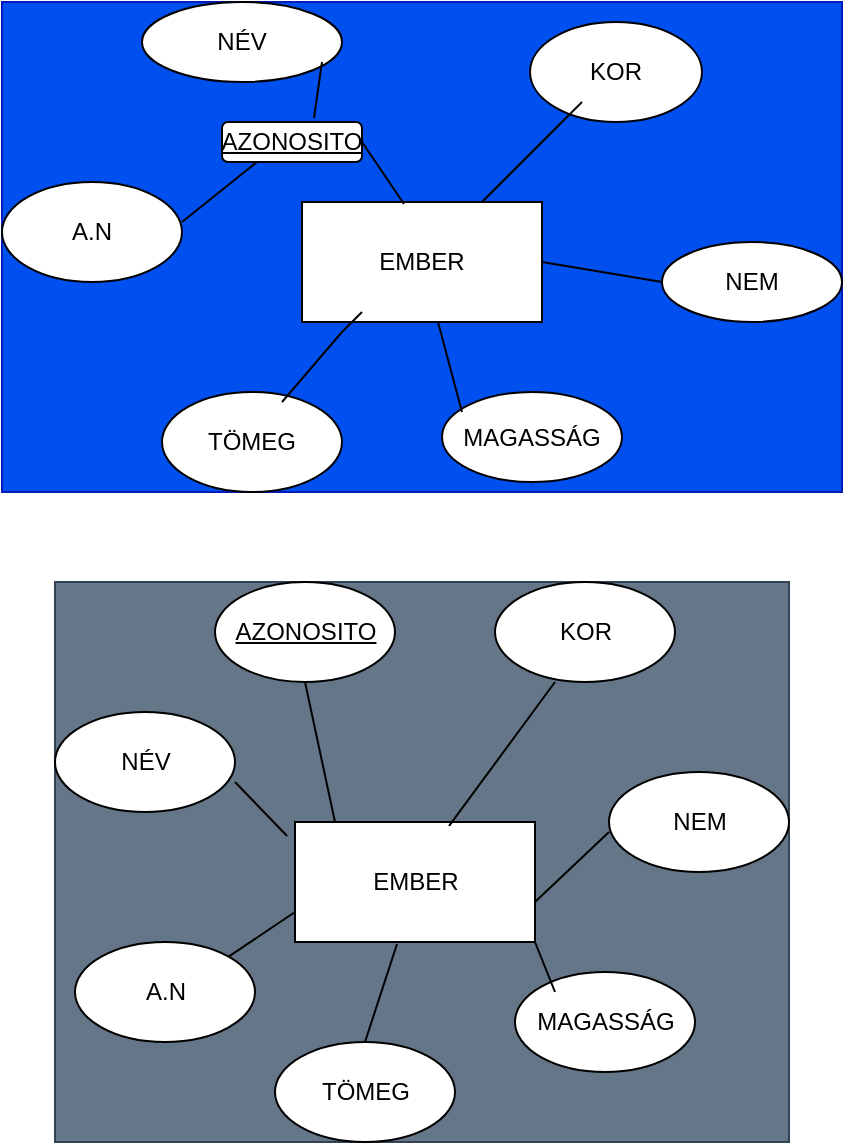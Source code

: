<mxfile version="21.7.4" type="device">
  <diagram name="1 oldal" id="SleKfEMQEokS5iGmOZ_W">
    <mxGraphModel dx="1434" dy="790" grid="1" gridSize="10" guides="1" tooltips="1" connect="1" arrows="1" fold="1" page="1" pageScale="1" pageWidth="827" pageHeight="1169" math="0" shadow="0">
      <root>
        <mxCell id="0" />
        <mxCell id="1" parent="0" />
        <mxCell id="DtDVd1WLZlHQoTQFBqVH-37" value="" style="group;fillColor=#647687;fontColor=#ffffff;strokeColor=#314354;" vertex="1" connectable="0" parent="1">
          <mxGeometry x="206.5" y="410" width="367" height="280" as="geometry" />
        </mxCell>
        <mxCell id="DtDVd1WLZlHQoTQFBqVH-2" value="EMBER" style="rounded=0;whiteSpace=wrap;html=1;" vertex="1" parent="DtDVd1WLZlHQoTQFBqVH-37">
          <mxGeometry x="120" y="120" width="120" height="60" as="geometry" />
        </mxCell>
        <mxCell id="DtDVd1WLZlHQoTQFBqVH-10" value="NEM" style="ellipse;whiteSpace=wrap;html=1;" vertex="1" parent="DtDVd1WLZlHQoTQFBqVH-37">
          <mxGeometry x="277" y="95" width="90" height="50" as="geometry" />
        </mxCell>
        <mxCell id="DtDVd1WLZlHQoTQFBqVH-11" value="KOR" style="ellipse;whiteSpace=wrap;html=1;" vertex="1" parent="DtDVd1WLZlHQoTQFBqVH-37">
          <mxGeometry x="220" width="90" height="50" as="geometry" />
        </mxCell>
        <mxCell id="DtDVd1WLZlHQoTQFBqVH-12" value="AZONOSITO" style="ellipse;whiteSpace=wrap;html=1;fontStyle=4" vertex="1" parent="DtDVd1WLZlHQoTQFBqVH-37">
          <mxGeometry x="80" width="90" height="50" as="geometry" />
        </mxCell>
        <mxCell id="DtDVd1WLZlHQoTQFBqVH-13" value="NÉV" style="ellipse;whiteSpace=wrap;html=1;" vertex="1" parent="DtDVd1WLZlHQoTQFBqVH-37">
          <mxGeometry y="65" width="90" height="50" as="geometry" />
        </mxCell>
        <mxCell id="DtDVd1WLZlHQoTQFBqVH-14" value="A.N" style="ellipse;whiteSpace=wrap;html=1;" vertex="1" parent="DtDVd1WLZlHQoTQFBqVH-37">
          <mxGeometry x="10" y="180" width="90" height="50" as="geometry" />
        </mxCell>
        <mxCell id="DtDVd1WLZlHQoTQFBqVH-15" value="TÖMEG" style="ellipse;whiteSpace=wrap;html=1;" vertex="1" parent="DtDVd1WLZlHQoTQFBqVH-37">
          <mxGeometry x="110" y="230" width="90" height="50" as="geometry" />
        </mxCell>
        <mxCell id="DtDVd1WLZlHQoTQFBqVH-16" value="MAGASSÁG" style="ellipse;whiteSpace=wrap;html=1;" vertex="1" parent="DtDVd1WLZlHQoTQFBqVH-37">
          <mxGeometry x="230" y="195" width="90" height="50" as="geometry" />
        </mxCell>
        <mxCell id="DtDVd1WLZlHQoTQFBqVH-25" value="" style="endArrow=none;html=1;rounded=0;exitX=0.642;exitY=0.033;exitDx=0;exitDy=0;exitPerimeter=0;" edge="1" parent="DtDVd1WLZlHQoTQFBqVH-37" source="DtDVd1WLZlHQoTQFBqVH-2">
          <mxGeometry width="50" height="50" relative="1" as="geometry">
            <mxPoint x="200" y="100" as="sourcePoint" />
            <mxPoint x="250" y="50" as="targetPoint" />
          </mxGeometry>
        </mxCell>
        <mxCell id="DtDVd1WLZlHQoTQFBqVH-26" value="" style="endArrow=none;html=1;rounded=0;entryX=0.5;entryY=1;entryDx=0;entryDy=0;" edge="1" parent="DtDVd1WLZlHQoTQFBqVH-37" target="DtDVd1WLZlHQoTQFBqVH-12">
          <mxGeometry width="50" height="50" relative="1" as="geometry">
            <mxPoint x="140" y="120" as="sourcePoint" />
            <mxPoint x="190" y="70" as="targetPoint" />
            <Array as="points" />
          </mxGeometry>
        </mxCell>
        <mxCell id="DtDVd1WLZlHQoTQFBqVH-27" value="" style="endArrow=none;html=1;rounded=0;entryX=0;entryY=0.75;entryDx=0;entryDy=0;exitX=1;exitY=0;exitDx=0;exitDy=0;" edge="1" parent="DtDVd1WLZlHQoTQFBqVH-37" source="DtDVd1WLZlHQoTQFBqVH-14" target="DtDVd1WLZlHQoTQFBqVH-2">
          <mxGeometry width="50" height="50" relative="1" as="geometry">
            <mxPoint x="70" y="195" as="sourcePoint" />
            <mxPoint x="120" y="145" as="targetPoint" />
          </mxGeometry>
        </mxCell>
        <mxCell id="DtDVd1WLZlHQoTQFBqVH-29" value="" style="endArrow=none;html=1;rounded=0;entryX=0.425;entryY=1.017;entryDx=0;entryDy=0;entryPerimeter=0;" edge="1" parent="DtDVd1WLZlHQoTQFBqVH-37" target="DtDVd1WLZlHQoTQFBqVH-2">
          <mxGeometry width="50" height="50" relative="1" as="geometry">
            <mxPoint x="155" y="230" as="sourcePoint" />
            <mxPoint x="205" y="180" as="targetPoint" />
          </mxGeometry>
        </mxCell>
        <mxCell id="DtDVd1WLZlHQoTQFBqVH-31" value="" style="endArrow=none;html=1;rounded=0;entryX=0;entryY=0.5;entryDx=0;entryDy=0;" edge="1" parent="DtDVd1WLZlHQoTQFBqVH-37">
          <mxGeometry width="50" height="50" relative="1" as="geometry">
            <mxPoint x="240" y="160" as="sourcePoint" />
            <mxPoint x="277" y="125" as="targetPoint" />
          </mxGeometry>
        </mxCell>
        <mxCell id="DtDVd1WLZlHQoTQFBqVH-32" value="" style="endArrow=none;html=1;rounded=0;entryX=1;entryY=1;entryDx=0;entryDy=0;" edge="1" parent="DtDVd1WLZlHQoTQFBqVH-37" target="DtDVd1WLZlHQoTQFBqVH-2">
          <mxGeometry width="50" height="50" relative="1" as="geometry">
            <mxPoint x="250" y="205" as="sourcePoint" />
            <mxPoint x="300" y="155" as="targetPoint" />
          </mxGeometry>
        </mxCell>
        <mxCell id="DtDVd1WLZlHQoTQFBqVH-36" value="" style="endArrow=none;html=1;rounded=0;exitX=-0.033;exitY=0.117;exitDx=0;exitDy=0;exitPerimeter=0;" edge="1" parent="DtDVd1WLZlHQoTQFBqVH-37" source="DtDVd1WLZlHQoTQFBqVH-2">
          <mxGeometry width="50" height="50" relative="1" as="geometry">
            <mxPoint x="40" y="150" as="sourcePoint" />
            <mxPoint x="90" y="100" as="targetPoint" />
          </mxGeometry>
        </mxCell>
        <mxCell id="DtDVd1WLZlHQoTQFBqVH-38" value="" style="group;fillColor=#0050ef;fontColor=#ffffff;strokeColor=#001DBC;" vertex="1" connectable="0" parent="1">
          <mxGeometry x="180" y="120" width="420" height="245" as="geometry" />
        </mxCell>
        <mxCell id="DtDVd1WLZlHQoTQFBqVH-1" value="EMBER" style="rounded=0;whiteSpace=wrap;html=1;" vertex="1" parent="DtDVd1WLZlHQoTQFBqVH-38">
          <mxGeometry x="150" y="100" width="120" height="60" as="geometry" />
        </mxCell>
        <mxCell id="DtDVd1WLZlHQoTQFBqVH-3" value="NÉV" style="ellipse;whiteSpace=wrap;html=1;" vertex="1" parent="DtDVd1WLZlHQoTQFBqVH-38">
          <mxGeometry x="70" width="100" height="40" as="geometry" />
        </mxCell>
        <mxCell id="DtDVd1WLZlHQoTQFBqVH-4" value="A.N" style="ellipse;whiteSpace=wrap;html=1;" vertex="1" parent="DtDVd1WLZlHQoTQFBqVH-38">
          <mxGeometry y="90" width="90" height="50" as="geometry" />
        </mxCell>
        <mxCell id="DtDVd1WLZlHQoTQFBqVH-5" value="NEM" style="ellipse;whiteSpace=wrap;html=1;" vertex="1" parent="DtDVd1WLZlHQoTQFBqVH-38">
          <mxGeometry x="330" y="120" width="90" height="40" as="geometry" />
        </mxCell>
        <mxCell id="DtDVd1WLZlHQoTQFBqVH-6" value="MAGASSÁG" style="ellipse;whiteSpace=wrap;html=1;" vertex="1" parent="DtDVd1WLZlHQoTQFBqVH-38">
          <mxGeometry x="220" y="195" width="90" height="45" as="geometry" />
        </mxCell>
        <mxCell id="DtDVd1WLZlHQoTQFBqVH-7" value="KOR" style="ellipse;whiteSpace=wrap;html=1;" vertex="1" parent="DtDVd1WLZlHQoTQFBqVH-38">
          <mxGeometry x="264" y="10" width="86" height="50" as="geometry" />
        </mxCell>
        <mxCell id="DtDVd1WLZlHQoTQFBqVH-8" value="TÖMEG" style="ellipse;whiteSpace=wrap;html=1;" vertex="1" parent="DtDVd1WLZlHQoTQFBqVH-38">
          <mxGeometry x="80" y="195" width="90" height="50" as="geometry" />
        </mxCell>
        <mxCell id="DtDVd1WLZlHQoTQFBqVH-9" value="AZONOSITO" style="rounded=1;whiteSpace=wrap;html=1;fontStyle=4" vertex="1" parent="DtDVd1WLZlHQoTQFBqVH-38">
          <mxGeometry x="110" y="60" width="70" height="20" as="geometry" />
        </mxCell>
        <mxCell id="DtDVd1WLZlHQoTQFBqVH-18" value="" style="endArrow=none;html=1;rounded=0;" edge="1" parent="DtDVd1WLZlHQoTQFBqVH-38">
          <mxGeometry width="50" height="50" relative="1" as="geometry">
            <mxPoint x="140" y="200" as="sourcePoint" />
            <mxPoint x="180" y="155" as="targetPoint" />
            <Array as="points">
              <mxPoint x="170" y="165" />
            </Array>
          </mxGeometry>
        </mxCell>
        <mxCell id="DtDVd1WLZlHQoTQFBqVH-19" value="" style="endArrow=none;html=1;rounded=0;" edge="1" parent="DtDVd1WLZlHQoTQFBqVH-38" target="DtDVd1WLZlHQoTQFBqVH-1">
          <mxGeometry width="50" height="50" relative="1" as="geometry">
            <mxPoint x="230" y="205" as="sourcePoint" />
            <mxPoint x="280" y="155" as="targetPoint" />
          </mxGeometry>
        </mxCell>
        <mxCell id="DtDVd1WLZlHQoTQFBqVH-20" value="" style="endArrow=none;html=1;rounded=0;entryX=0.25;entryY=1;entryDx=0;entryDy=0;" edge="1" parent="DtDVd1WLZlHQoTQFBqVH-38" target="DtDVd1WLZlHQoTQFBqVH-9">
          <mxGeometry width="50" height="50" relative="1" as="geometry">
            <mxPoint x="90" y="110" as="sourcePoint" />
            <mxPoint x="140" y="60" as="targetPoint" />
          </mxGeometry>
        </mxCell>
        <mxCell id="DtDVd1WLZlHQoTQFBqVH-21" value="" style="endArrow=none;html=1;rounded=0;" edge="1" parent="DtDVd1WLZlHQoTQFBqVH-38">
          <mxGeometry width="50" height="50" relative="1" as="geometry">
            <mxPoint x="240" y="100" as="sourcePoint" />
            <mxPoint x="290" y="50" as="targetPoint" />
          </mxGeometry>
        </mxCell>
        <mxCell id="DtDVd1WLZlHQoTQFBqVH-22" value="" style="endArrow=none;html=1;rounded=0;entryX=0;entryY=0.5;entryDx=0;entryDy=0;exitX=1;exitY=0.5;exitDx=0;exitDy=0;" edge="1" parent="DtDVd1WLZlHQoTQFBqVH-38" source="DtDVd1WLZlHQoTQFBqVH-1" target="DtDVd1WLZlHQoTQFBqVH-5">
          <mxGeometry width="50" height="50" relative="1" as="geometry">
            <mxPoint x="264" y="160" as="sourcePoint" />
            <mxPoint x="314" y="110" as="targetPoint" />
          </mxGeometry>
        </mxCell>
        <mxCell id="DtDVd1WLZlHQoTQFBqVH-23" value="" style="endArrow=none;html=1;rounded=0;exitX=0.425;exitY=0.017;exitDx=0;exitDy=0;exitPerimeter=0;" edge="1" parent="DtDVd1WLZlHQoTQFBqVH-38" source="DtDVd1WLZlHQoTQFBqVH-1">
          <mxGeometry width="50" height="50" relative="1" as="geometry">
            <mxPoint x="130" y="120" as="sourcePoint" />
            <mxPoint x="180" y="70" as="targetPoint" />
          </mxGeometry>
        </mxCell>
        <mxCell id="DtDVd1WLZlHQoTQFBqVH-24" value="" style="endArrow=none;html=1;rounded=0;exitX=0.657;exitY=-0.1;exitDx=0;exitDy=0;exitPerimeter=0;" edge="1" parent="DtDVd1WLZlHQoTQFBqVH-38" source="DtDVd1WLZlHQoTQFBqVH-9">
          <mxGeometry width="50" height="50" relative="1" as="geometry">
            <mxPoint x="110" y="70" as="sourcePoint" />
            <mxPoint x="160" y="30" as="targetPoint" />
          </mxGeometry>
        </mxCell>
      </root>
    </mxGraphModel>
  </diagram>
</mxfile>
